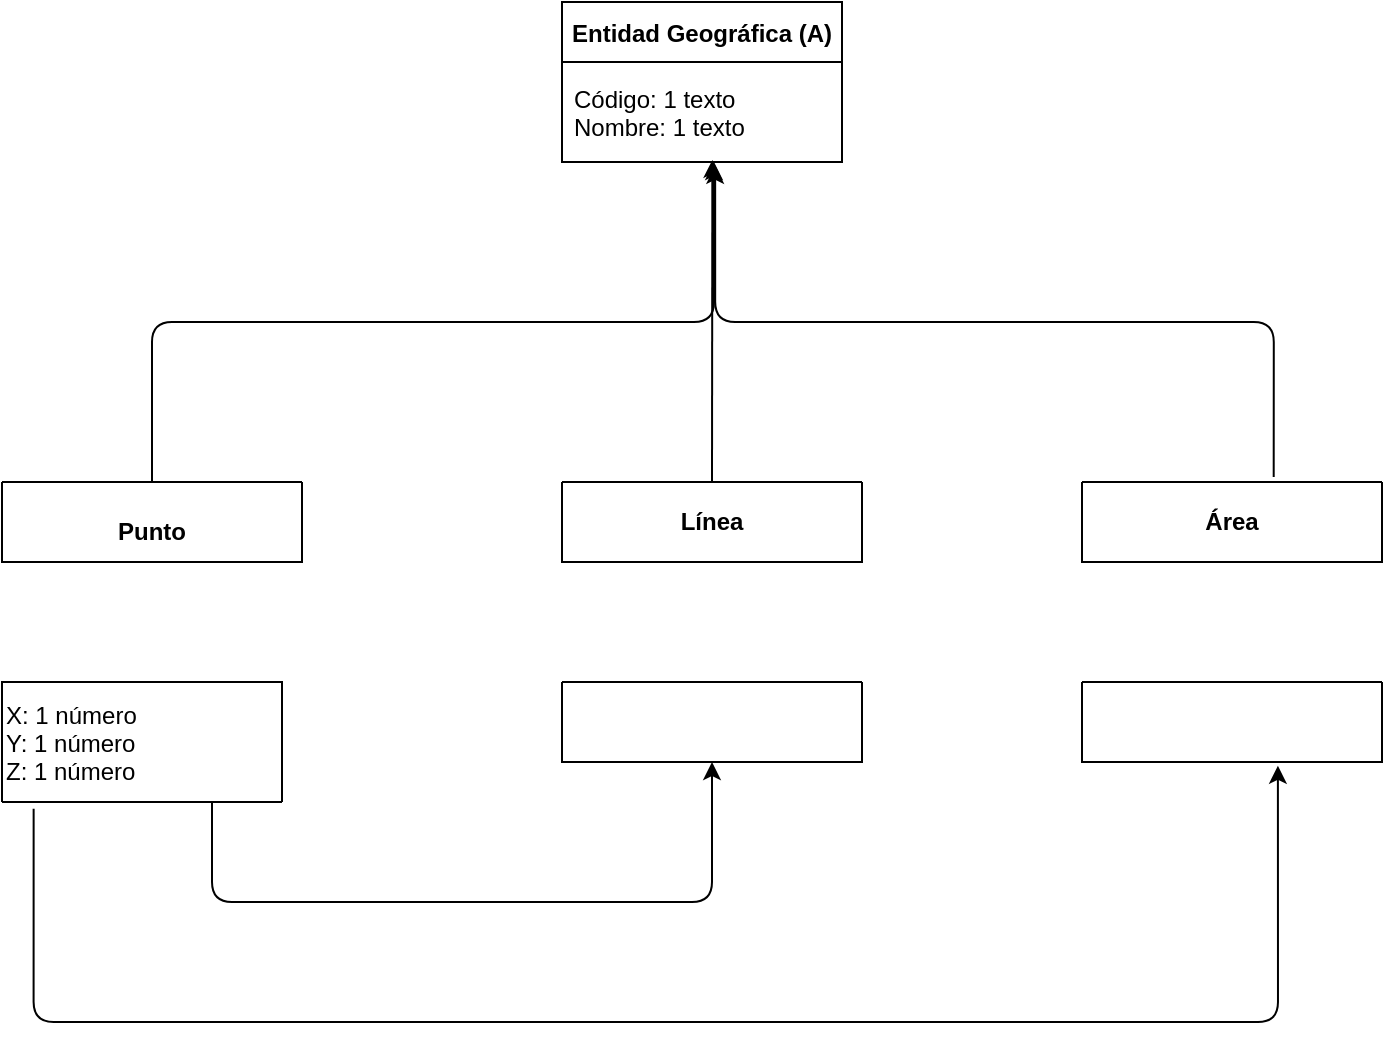 <mxfile>
    <diagram id="crqGSq1d926hmPeExlcz" name="Página-1">
        <mxGraphModel dx="482" dy="397" grid="1" gridSize="10" guides="1" tooltips="1" connect="1" arrows="1" fold="1" page="1" pageScale="1" pageWidth="827" pageHeight="1169" math="0" shadow="0">
            <root>
                <mxCell id="0"/>
                <mxCell id="1" parent="0"/>
                <mxCell id="2" value="Entidad Geográfica (A)" style="swimlane;fontStyle=1;childLayout=stackLayout;horizontal=1;startSize=30;horizontalStack=0;resizeParent=1;resizeParentMax=0;resizeLast=0;collapsible=1;marginBottom=0;" vertex="1" parent="1">
                    <mxGeometry x="360" y="60" width="140" height="80" as="geometry"/>
                </mxCell>
                <mxCell id="3" value="Código: 1 texto&#10;Nombre: 1 texto" style="text;strokeColor=none;fillColor=none;align=left;verticalAlign=middle;spacingLeft=4;spacingRight=4;overflow=hidden;points=[[0,0.5],[1,0.5]];portConstraint=eastwest;rotatable=0;" vertex="1" parent="2">
                    <mxGeometry y="30" width="140" height="50" as="geometry"/>
                </mxCell>
                <mxCell id="6" value="X: 1 número&#10;Y: 1 número&#10;Z: 1 número" style="swimlane;fontStyle=0;childLayout=stackLayout;horizontal=1;startSize=60;horizontalStack=0;resizeParent=1;resizeParentMax=0;resizeLast=0;collapsible=1;marginBottom=0;align=left;" vertex="1" parent="1">
                    <mxGeometry x="80" y="400" width="140" height="60" as="geometry"/>
                </mxCell>
                <mxCell id="10" value="" style="swimlane;startSize=0;" vertex="1" parent="1">
                    <mxGeometry x="80" y="300" width="150" height="40" as="geometry"/>
                </mxCell>
                <mxCell id="17" value="&lt;b&gt;Punto&lt;/b&gt;" style="text;html=1;strokeColor=none;fillColor=none;align=center;verticalAlign=middle;whiteSpace=wrap;rounded=0;" vertex="1" parent="10">
                    <mxGeometry x="45" y="10" width="60" height="30" as="geometry"/>
                </mxCell>
                <mxCell id="12" value="" style="swimlane;startSize=0;" vertex="1" parent="1">
                    <mxGeometry x="360" y="300" width="150" height="40" as="geometry"/>
                </mxCell>
                <mxCell id="18" value="&lt;b&gt;Línea&lt;/b&gt;" style="text;html=1;strokeColor=none;fillColor=none;align=center;verticalAlign=middle;whiteSpace=wrap;rounded=0;" vertex="1" parent="12">
                    <mxGeometry x="45" y="5" width="60" height="30" as="geometry"/>
                </mxCell>
                <mxCell id="14" value="" style="swimlane;startSize=0;" vertex="1" parent="1">
                    <mxGeometry x="620" y="300" width="150" height="40" as="geometry"/>
                </mxCell>
                <mxCell id="19" value="&lt;b&gt;Área&lt;/b&gt;" style="text;html=1;strokeColor=none;fillColor=none;align=center;verticalAlign=middle;whiteSpace=wrap;rounded=0;" vertex="1" parent="14">
                    <mxGeometry x="45" y="5" width="60" height="30" as="geometry"/>
                </mxCell>
                <mxCell id="15" value="" style="swimlane;startSize=0;" vertex="1" parent="1">
                    <mxGeometry x="360" y="400" width="150" height="40" as="geometry"/>
                </mxCell>
                <mxCell id="16" value="" style="swimlane;startSize=0;" vertex="1" parent="1">
                    <mxGeometry x="620" y="400" width="150" height="40" as="geometry"/>
                </mxCell>
                <mxCell id="20" value="" style="edgeStyle=segmentEdgeStyle;endArrow=classic;html=1;exitX=0.5;exitY=0;exitDx=0;exitDy=0;" edge="1" parent="1" source="10">
                    <mxGeometry width="50" height="50" relative="1" as="geometry">
                        <mxPoint x="250" y="330" as="sourcePoint"/>
                        <mxPoint x="436" y="140" as="targetPoint"/>
                        <Array as="points">
                            <mxPoint x="155" y="220"/>
                            <mxPoint x="436" y="220"/>
                        </Array>
                    </mxGeometry>
                </mxCell>
                <mxCell id="21" value="" style="edgeStyle=segmentEdgeStyle;endArrow=classic;html=1;entryX=0.537;entryY=0.979;entryDx=0;entryDy=0;entryPerimeter=0;exitX=0.5;exitY=0;exitDx=0;exitDy=0;" edge="1" parent="1" source="12" target="3">
                    <mxGeometry width="50" height="50" relative="1" as="geometry">
                        <mxPoint x="250" y="330" as="sourcePoint"/>
                        <mxPoint x="300" y="280" as="targetPoint"/>
                    </mxGeometry>
                </mxCell>
                <mxCell id="22" value="" style="edgeStyle=segmentEdgeStyle;endArrow=classic;html=1;entryX=0.547;entryY=1.038;entryDx=0;entryDy=0;entryPerimeter=0;exitX=0.639;exitY=-0.064;exitDx=0;exitDy=0;exitPerimeter=0;" edge="1" parent="1" source="14" target="3">
                    <mxGeometry width="50" height="50" relative="1" as="geometry">
                        <mxPoint x="470" y="220" as="sourcePoint"/>
                        <mxPoint x="520" y="170" as="targetPoint"/>
                        <Array as="points">
                            <mxPoint x="716" y="220"/>
                            <mxPoint x="437" y="220"/>
                        </Array>
                    </mxGeometry>
                </mxCell>
                <mxCell id="23" value="" style="edgeStyle=segmentEdgeStyle;endArrow=classic;html=1;exitX=0.113;exitY=1.056;exitDx=0;exitDy=0;exitPerimeter=0;entryX=0.653;entryY=1.047;entryDx=0;entryDy=0;entryPerimeter=0;" edge="1" parent="1" source="6" target="16">
                    <mxGeometry width="50" height="50" relative="1" as="geometry">
                        <mxPoint x="280" y="450" as="sourcePoint"/>
                        <mxPoint x="330" y="400" as="targetPoint"/>
                        <Array as="points">
                            <mxPoint x="96" y="570"/>
                            <mxPoint x="718" y="570"/>
                        </Array>
                    </mxGeometry>
                </mxCell>
                <mxCell id="24" value="" style="edgeStyle=segmentEdgeStyle;endArrow=classic;html=1;exitX=0.75;exitY=1;exitDx=0;exitDy=0;entryX=0.5;entryY=1;entryDx=0;entryDy=0;" edge="1" parent="1" source="6" target="15">
                    <mxGeometry width="50" height="50" relative="1" as="geometry">
                        <mxPoint x="260" y="450" as="sourcePoint"/>
                        <mxPoint x="310" y="400" as="targetPoint"/>
                        <Array as="points">
                            <mxPoint x="185" y="510"/>
                            <mxPoint x="435" y="510"/>
                        </Array>
                    </mxGeometry>
                </mxCell>
            </root>
        </mxGraphModel>
    </diagram>
</mxfile>
